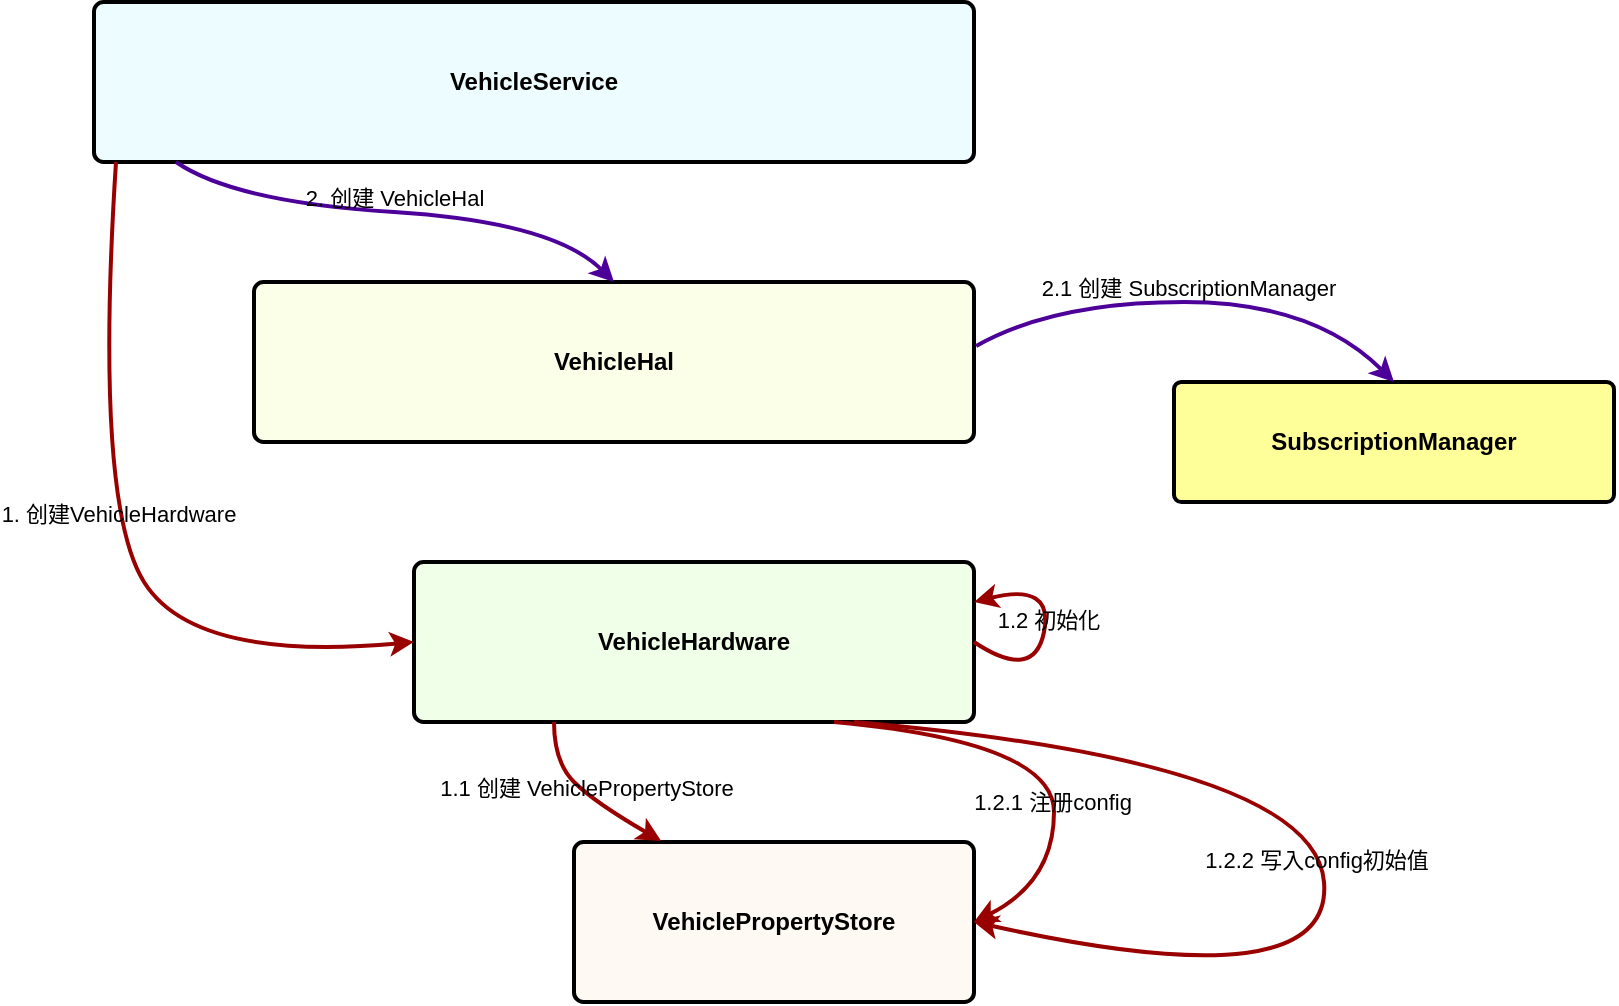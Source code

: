 <mxfile>
    <diagram id="8NllpDCs_Z5x2nCd5wgV" name="第 1 页">
        <mxGraphModel dx="1394" dy="738" grid="1" gridSize="10" guides="1" tooltips="1" connect="1" arrows="1" fold="1" page="1" pageScale="1" pageWidth="1169" pageHeight="1654" math="0" shadow="0">
            <root>
                <mxCell id="0"/>
                <mxCell id="1" parent="0"/>
                <mxCell id="2" value="VehicleService" style="rounded=1;whiteSpace=wrap;html=1;strokeWidth=2;arcSize=6;fillColor=#EDFDFF;fontStyle=1;labelBackgroundColor=none;" vertex="1" parent="1">
                    <mxGeometry x="400" y="200" width="440" height="80" as="geometry"/>
                </mxCell>
                <mxCell id="3" value="VehicleHal" style="rounded=1;whiteSpace=wrap;html=1;strokeWidth=2;arcSize=6;fillColor=#FBFFE8;fontStyle=1;labelBackgroundColor=none;" vertex="1" parent="1">
                    <mxGeometry x="480" y="340" width="360" height="80" as="geometry"/>
                </mxCell>
                <mxCell id="5" value="VehicleHardware" style="rounded=1;whiteSpace=wrap;html=1;strokeWidth=2;arcSize=6;fillColor=#F0FFE8;fontStyle=1;labelBackgroundColor=none;" vertex="1" parent="1">
                    <mxGeometry x="560" y="480" width="280" height="80" as="geometry"/>
                </mxCell>
                <mxCell id="6" value="" style="curved=1;endArrow=classic;html=1;entryX=0;entryY=0.5;entryDx=0;entryDy=0;strokeWidth=2;strokeColor=#990000;labelBackgroundColor=none;" edge="1" parent="1" target="5">
                    <mxGeometry width="50" height="50" relative="1" as="geometry">
                        <mxPoint x="411" y="280" as="sourcePoint"/>
                        <mxPoint x="520" y="600" as="targetPoint"/>
                        <Array as="points">
                            <mxPoint x="400" y="450"/>
                            <mxPoint x="450" y="530"/>
                        </Array>
                    </mxGeometry>
                </mxCell>
                <mxCell id="8" value="1. 创建VehicleHardware" style="edgeLabel;html=1;align=center;verticalAlign=middle;resizable=0;points=[];labelBackgroundColor=none;" vertex="1" connectable="0" parent="6">
                    <mxGeometry x="-0.034" y="7" relative="1" as="geometry">
                        <mxPoint as="offset"/>
                    </mxGeometry>
                </mxCell>
                <mxCell id="7" value="VehiclePropertyStore" style="rounded=1;whiteSpace=wrap;html=1;strokeWidth=2;arcSize=6;fillColor=#FFF9F4;fontStyle=1;labelBackgroundColor=none;" vertex="1" parent="1">
                    <mxGeometry x="640" y="620" width="200" height="80" as="geometry"/>
                </mxCell>
                <mxCell id="9" value="" style="curved=1;endArrow=classic;html=1;exitX=1;exitY=0.5;exitDx=0;exitDy=0;entryX=1;entryY=0.25;entryDx=0;entryDy=0;strokeWidth=2;strokeColor=#990000;labelBackgroundColor=none;" edge="1" parent="1" source="5" target="5">
                    <mxGeometry width="50" height="50" relative="1" as="geometry">
                        <mxPoint x="1000" y="590" as="sourcePoint"/>
                        <mxPoint x="1050" y="540" as="targetPoint"/>
                        <Array as="points">
                            <mxPoint x="870" y="540"/>
                            <mxPoint x="880" y="490"/>
                        </Array>
                    </mxGeometry>
                </mxCell>
                <mxCell id="12" value="1.2 初始化" style="edgeLabel;html=1;align=center;verticalAlign=middle;resizable=0;points=[];labelBackgroundColor=none;" vertex="1" connectable="0" parent="9">
                    <mxGeometry x="0.059" relative="1" as="geometry">
                        <mxPoint as="offset"/>
                    </mxGeometry>
                </mxCell>
                <mxCell id="10" value="" style="curved=1;endArrow=classic;html=1;exitX=0.25;exitY=1;exitDx=0;exitDy=0;entryX=0.218;entryY=-0.006;entryDx=0;entryDy=0;entryPerimeter=0;strokeWidth=2;strokeColor=#990000;labelBackgroundColor=none;" edge="1" parent="1" source="5" target="7">
                    <mxGeometry width="50" height="50" relative="1" as="geometry">
                        <mxPoint x="850" y="530" as="sourcePoint"/>
                        <mxPoint x="850" y="510" as="targetPoint"/>
                        <Array as="points">
                            <mxPoint x="630" y="580"/>
                            <mxPoint x="650" y="600"/>
                        </Array>
                    </mxGeometry>
                </mxCell>
                <mxCell id="11" value="1.1 创建 VehiclePropertyStore" style="edgeLabel;html=1;align=center;verticalAlign=middle;resizable=0;points=[];labelBackgroundColor=none;" vertex="1" connectable="0" parent="10">
                    <mxGeometry x="-0.073" y="2" relative="1" as="geometry">
                        <mxPoint as="offset"/>
                    </mxGeometry>
                </mxCell>
                <mxCell id="13" value="" style="curved=1;endArrow=classic;html=1;exitX=0.75;exitY=1;exitDx=0;exitDy=0;entryX=1;entryY=0.5;entryDx=0;entryDy=0;strokeWidth=2;strokeColor=#990000;labelBackgroundColor=none;" edge="1" parent="1" source="5" target="7">
                    <mxGeometry width="50" height="50" relative="1" as="geometry">
                        <mxPoint x="920" y="630" as="sourcePoint"/>
                        <mxPoint x="970" y="580" as="targetPoint"/>
                        <Array as="points">
                            <mxPoint x="880" y="570"/>
                            <mxPoint x="880" y="640"/>
                        </Array>
                    </mxGeometry>
                </mxCell>
                <mxCell id="14" value="1.2.1 注册config" style="edgeLabel;html=1;align=center;verticalAlign=middle;resizable=0;points=[];labelBackgroundColor=none;" vertex="1" connectable="0" parent="13">
                    <mxGeometry x="0.243" y="-1" relative="1" as="geometry">
                        <mxPoint as="offset"/>
                    </mxGeometry>
                </mxCell>
                <mxCell id="15" value="" style="curved=1;endArrow=classic;html=1;entryX=1;entryY=0.5;entryDx=0;entryDy=0;strokeWidth=2;strokeColor=#990000;labelBackgroundColor=none;" edge="1" parent="1" target="7">
                    <mxGeometry width="50" height="50" relative="1" as="geometry">
                        <mxPoint x="780" y="560" as="sourcePoint"/>
                        <mxPoint x="980" y="720" as="targetPoint"/>
                        <Array as="points">
                            <mxPoint x="1010" y="580"/>
                            <mxPoint x="1020" y="700"/>
                        </Array>
                    </mxGeometry>
                </mxCell>
                <mxCell id="17" value="1.2.2 写入config初始值" style="edgeLabel;html=1;align=center;verticalAlign=middle;resizable=0;points=[];labelBackgroundColor=none;" vertex="1" connectable="0" parent="15">
                    <mxGeometry x="0.046" y="-3" relative="1" as="geometry">
                        <mxPoint as="offset"/>
                    </mxGeometry>
                </mxCell>
                <mxCell id="18" value="" style="curved=1;endArrow=classic;html=1;entryX=0.5;entryY=0;entryDx=0;entryDy=0;strokeWidth=2;strokeColor=#4C0099;labelBackgroundColor=none;" edge="1" parent="1" target="3">
                    <mxGeometry width="50" height="50" relative="1" as="geometry">
                        <mxPoint x="441" y="280" as="sourcePoint"/>
                        <mxPoint x="590" y="520" as="targetPoint"/>
                        <Array as="points">
                            <mxPoint x="470" y="300"/>
                            <mxPoint x="630" y="310"/>
                        </Array>
                    </mxGeometry>
                </mxCell>
                <mxCell id="19" value="2. 创建 VehicleHal" style="edgeLabel;html=1;align=center;verticalAlign=middle;resizable=0;points=[];labelBackgroundColor=none;" vertex="1" connectable="0" parent="18">
                    <mxGeometry x="-0.034" y="7" relative="1" as="geometry">
                        <mxPoint as="offset"/>
                    </mxGeometry>
                </mxCell>
                <mxCell id="20" value="SubscriptionManager" style="rounded=1;whiteSpace=wrap;html=1;strokeWidth=2;labelBackgroundColor=none;fillColor=#FFFF99;arcSize=6;fontStyle=1" vertex="1" parent="1">
                    <mxGeometry x="940" y="390" width="220" height="60" as="geometry"/>
                </mxCell>
                <mxCell id="21" value="" style="curved=1;endArrow=classic;html=1;entryX=0.5;entryY=0;entryDx=0;entryDy=0;strokeWidth=2;exitX=1.003;exitY=0.4;exitDx=0;exitDy=0;exitPerimeter=0;strokeColor=#4C0099;labelBackgroundColor=none;" edge="1" parent="1" source="3" target="20">
                    <mxGeometry width="50" height="50" relative="1" as="geometry">
                        <mxPoint x="890" y="300" as="sourcePoint"/>
                        <mxPoint x="1109" y="360" as="targetPoint"/>
                        <Array as="points">
                            <mxPoint x="880" y="350"/>
                            <mxPoint x="1010" y="350"/>
                        </Array>
                    </mxGeometry>
                </mxCell>
                <mxCell id="22" value="2.1 创建 SubscriptionManager" style="edgeLabel;html=1;align=center;verticalAlign=middle;resizable=0;points=[];labelBackgroundColor=none;" vertex="1" connectable="0" parent="21">
                    <mxGeometry x="-0.034" y="7" relative="1" as="geometry">
                        <mxPoint as="offset"/>
                    </mxGeometry>
                </mxCell>
            </root>
        </mxGraphModel>
    </diagram>
</mxfile>